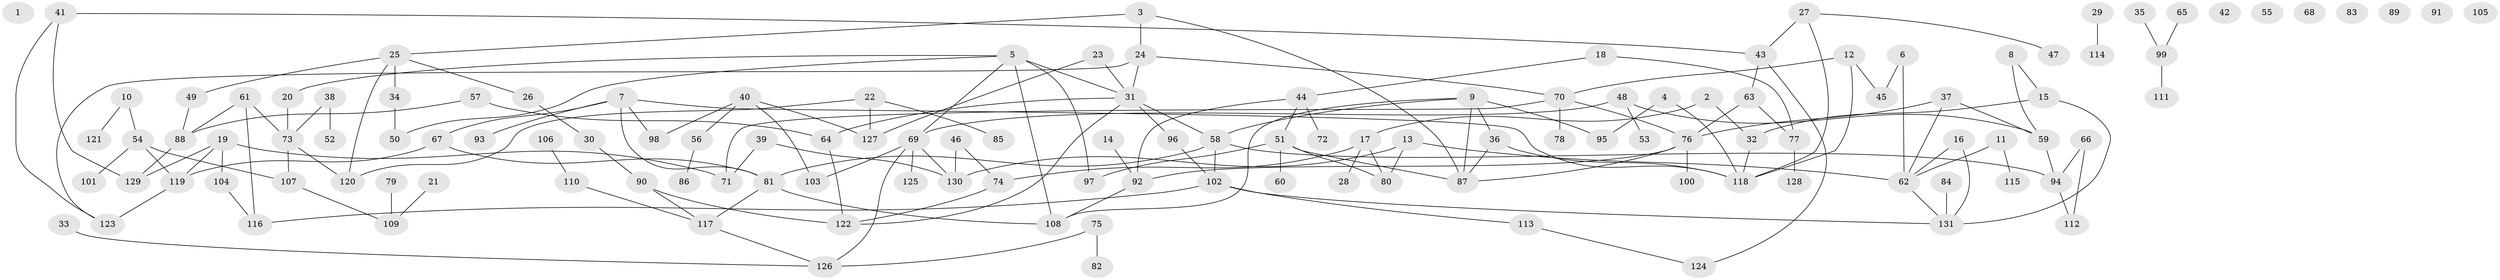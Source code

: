 // coarse degree distribution, {5: 0.10526315789473684, 11: 0.017543859649122806, 4: 0.22807017543859648, 3: 0.21052631578947367, 2: 0.14035087719298245, 1: 0.19298245614035087, 7: 0.03508771929824561, 6: 0.05263157894736842, 8: 0.017543859649122806}
// Generated by graph-tools (version 1.1) at 2025/35/03/04/25 23:35:47]
// undirected, 131 vertices, 169 edges
graph export_dot {
  node [color=gray90,style=filled];
  1;
  2;
  3;
  4;
  5;
  6;
  7;
  8;
  9;
  10;
  11;
  12;
  13;
  14;
  15;
  16;
  17;
  18;
  19;
  20;
  21;
  22;
  23;
  24;
  25;
  26;
  27;
  28;
  29;
  30;
  31;
  32;
  33;
  34;
  35;
  36;
  37;
  38;
  39;
  40;
  41;
  42;
  43;
  44;
  45;
  46;
  47;
  48;
  49;
  50;
  51;
  52;
  53;
  54;
  55;
  56;
  57;
  58;
  59;
  60;
  61;
  62;
  63;
  64;
  65;
  66;
  67;
  68;
  69;
  70;
  71;
  72;
  73;
  74;
  75;
  76;
  77;
  78;
  79;
  80;
  81;
  82;
  83;
  84;
  85;
  86;
  87;
  88;
  89;
  90;
  91;
  92;
  93;
  94;
  95;
  96;
  97;
  98;
  99;
  100;
  101;
  102;
  103;
  104;
  105;
  106;
  107;
  108;
  109;
  110;
  111;
  112;
  113;
  114;
  115;
  116;
  117;
  118;
  119;
  120;
  121;
  122;
  123;
  124;
  125;
  126;
  127;
  128;
  129;
  130;
  131;
  2 -- 17;
  2 -- 32;
  3 -- 24;
  3 -- 25;
  3 -- 87;
  4 -- 95;
  4 -- 118;
  5 -- 20;
  5 -- 31;
  5 -- 50;
  5 -- 69;
  5 -- 97;
  5 -- 108;
  6 -- 45;
  6 -- 62;
  7 -- 67;
  7 -- 81;
  7 -- 93;
  7 -- 98;
  7 -- 118;
  8 -- 15;
  8 -- 59;
  9 -- 36;
  9 -- 58;
  9 -- 87;
  9 -- 95;
  9 -- 108;
  10 -- 54;
  10 -- 121;
  11 -- 62;
  11 -- 115;
  12 -- 45;
  12 -- 70;
  12 -- 118;
  13 -- 62;
  13 -- 80;
  13 -- 130;
  14 -- 92;
  15 -- 32;
  15 -- 131;
  16 -- 62;
  16 -- 131;
  17 -- 28;
  17 -- 74;
  17 -- 80;
  18 -- 44;
  18 -- 77;
  19 -- 71;
  19 -- 104;
  19 -- 119;
  19 -- 129;
  20 -- 73;
  21 -- 109;
  22 -- 85;
  22 -- 120;
  22 -- 127;
  23 -- 31;
  23 -- 127;
  24 -- 31;
  24 -- 70;
  24 -- 123;
  25 -- 26;
  25 -- 34;
  25 -- 49;
  25 -- 120;
  26 -- 30;
  27 -- 43;
  27 -- 47;
  27 -- 118;
  29 -- 114;
  30 -- 90;
  31 -- 58;
  31 -- 64;
  31 -- 96;
  31 -- 122;
  32 -- 118;
  33 -- 126;
  34 -- 50;
  35 -- 99;
  36 -- 87;
  36 -- 118;
  37 -- 59;
  37 -- 62;
  37 -- 76;
  38 -- 52;
  38 -- 73;
  39 -- 71;
  39 -- 130;
  40 -- 56;
  40 -- 98;
  40 -- 103;
  40 -- 127;
  41 -- 43;
  41 -- 123;
  41 -- 129;
  43 -- 63;
  43 -- 124;
  44 -- 51;
  44 -- 72;
  44 -- 92;
  46 -- 74;
  46 -- 130;
  48 -- 53;
  48 -- 59;
  48 -- 69;
  49 -- 88;
  51 -- 60;
  51 -- 80;
  51 -- 87;
  51 -- 97;
  54 -- 101;
  54 -- 107;
  54 -- 119;
  56 -- 86;
  57 -- 64;
  57 -- 88;
  58 -- 81;
  58 -- 94;
  58 -- 102;
  59 -- 94;
  61 -- 73;
  61 -- 88;
  61 -- 116;
  62 -- 131;
  63 -- 76;
  63 -- 77;
  64 -- 122;
  65 -- 99;
  66 -- 94;
  66 -- 112;
  67 -- 81;
  67 -- 119;
  69 -- 103;
  69 -- 125;
  69 -- 126;
  69 -- 130;
  70 -- 71;
  70 -- 76;
  70 -- 78;
  73 -- 107;
  73 -- 120;
  74 -- 122;
  75 -- 82;
  75 -- 126;
  76 -- 87;
  76 -- 92;
  76 -- 100;
  77 -- 128;
  79 -- 109;
  81 -- 108;
  81 -- 117;
  84 -- 131;
  88 -- 129;
  90 -- 117;
  90 -- 122;
  92 -- 108;
  94 -- 112;
  96 -- 102;
  99 -- 111;
  102 -- 113;
  102 -- 116;
  102 -- 131;
  104 -- 116;
  106 -- 110;
  107 -- 109;
  110 -- 117;
  113 -- 124;
  117 -- 126;
  119 -- 123;
}
